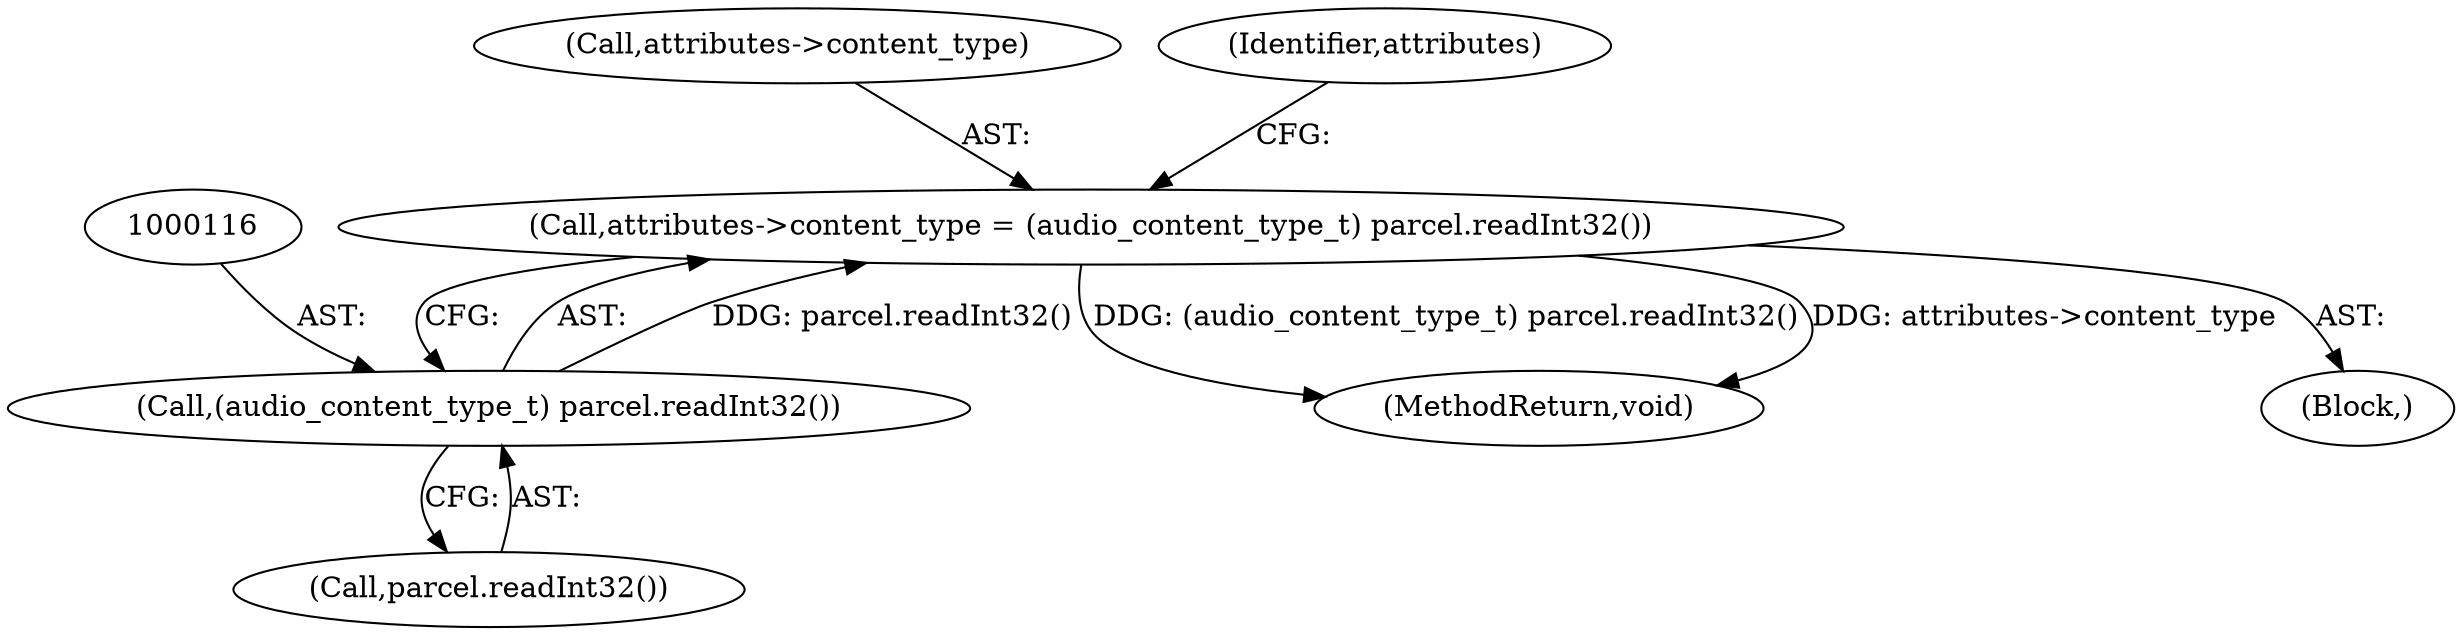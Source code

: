 digraph "0_Android_3944c65637dfed14a5a895685edfa4bacaf9f76e@pointer" {
"1000111" [label="(Call,attributes->content_type = (audio_content_type_t) parcel.readInt32())"];
"1000115" [label="(Call,(audio_content_type_t) parcel.readInt32())"];
"1000115" [label="(Call,(audio_content_type_t) parcel.readInt32())"];
"1000191" [label="(MethodReturn,void)"];
"1000103" [label="(Block,)"];
"1000112" [label="(Call,attributes->content_type)"];
"1000111" [label="(Call,attributes->content_type = (audio_content_type_t) parcel.readInt32())"];
"1000117" [label="(Call,parcel.readInt32())"];
"1000120" [label="(Identifier,attributes)"];
"1000111" -> "1000103"  [label="AST: "];
"1000111" -> "1000115"  [label="CFG: "];
"1000112" -> "1000111"  [label="AST: "];
"1000115" -> "1000111"  [label="AST: "];
"1000120" -> "1000111"  [label="CFG: "];
"1000111" -> "1000191"  [label="DDG: (audio_content_type_t) parcel.readInt32()"];
"1000111" -> "1000191"  [label="DDG: attributes->content_type"];
"1000115" -> "1000111"  [label="DDG: parcel.readInt32()"];
"1000115" -> "1000117"  [label="CFG: "];
"1000116" -> "1000115"  [label="AST: "];
"1000117" -> "1000115"  [label="AST: "];
}
